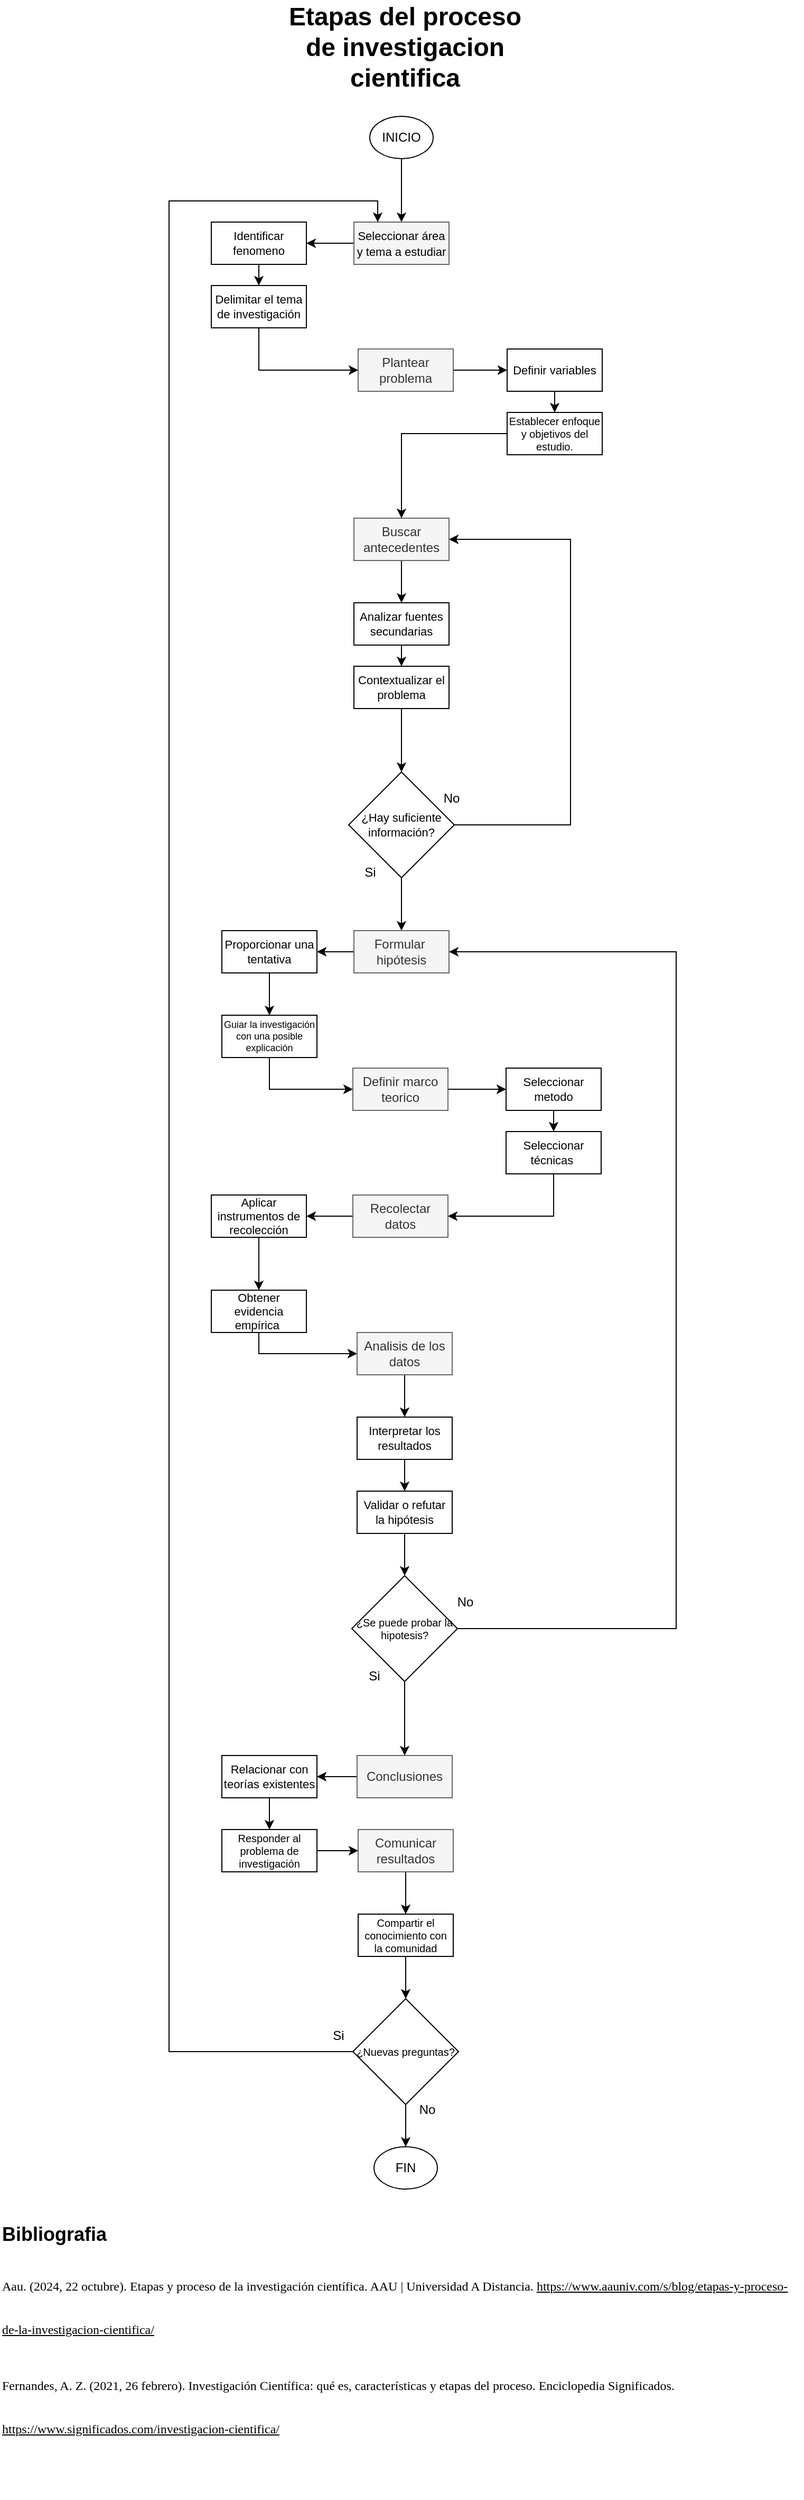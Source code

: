<mxfile version="27.1.6">
  <diagram name="Página-1" id="HS4sI3cex7thPgb8uXr3">
    <mxGraphModel dx="7320" dy="4640" grid="1" gridSize="10" guides="1" tooltips="1" connect="1" arrows="1" fold="1" page="1" pageScale="1" pageWidth="827" pageHeight="1169" math="0" shadow="0">
      <root>
        <mxCell id="0" />
        <mxCell id="1" parent="0" />
        <mxCell id="dfMxvdRBS-tTB70mxcUj-28" style="edgeStyle=orthogonalEdgeStyle;rounded=0;orthogonalLoop=1;jettySize=auto;html=1;entryX=0.5;entryY=0;entryDx=0;entryDy=0;" edge="1" parent="1" source="dfMxvdRBS-tTB70mxcUj-6" target="dfMxvdRBS-tTB70mxcUj-7">
          <mxGeometry relative="1" as="geometry" />
        </mxCell>
        <mxCell id="dfMxvdRBS-tTB70mxcUj-6" value="INICIO" style="ellipse;whiteSpace=wrap;html=1;" vertex="1" parent="1">
          <mxGeometry x="380" y="150" width="60" height="40" as="geometry" />
        </mxCell>
        <mxCell id="dfMxvdRBS-tTB70mxcUj-29" style="edgeStyle=orthogonalEdgeStyle;rounded=0;orthogonalLoop=1;jettySize=auto;html=1;entryX=1;entryY=0.5;entryDx=0;entryDy=0;" edge="1" parent="1" source="dfMxvdRBS-tTB70mxcUj-7" target="dfMxvdRBS-tTB70mxcUj-18">
          <mxGeometry relative="1" as="geometry" />
        </mxCell>
        <mxCell id="dfMxvdRBS-tTB70mxcUj-7" value="&lt;span style=&quot;color: rgb(0, 0, 0); font-size: 11px;&quot;&gt;Seleccionar área y tema a estudiar&lt;/span&gt;" style="rounded=0;whiteSpace=wrap;html=1;fillColor=#f5f5f5;fontColor=#333333;strokeColor=#666666;" vertex="1" parent="1">
          <mxGeometry x="365" y="250" width="90" height="40" as="geometry" />
        </mxCell>
        <mxCell id="dfMxvdRBS-tTB70mxcUj-46" style="edgeStyle=orthogonalEdgeStyle;rounded=0;orthogonalLoop=1;jettySize=auto;html=1;entryX=0;entryY=0.5;entryDx=0;entryDy=0;" edge="1" parent="1" source="dfMxvdRBS-tTB70mxcUj-8" target="dfMxvdRBS-tTB70mxcUj-25">
          <mxGeometry relative="1" as="geometry" />
        </mxCell>
        <mxCell id="dfMxvdRBS-tTB70mxcUj-8" value="Plantear problema" style="rounded=0;whiteSpace=wrap;html=1;fillColor=#f5f5f5;fontColor=#333333;strokeColor=#666666;" vertex="1" parent="1">
          <mxGeometry x="369" y="370" width="90" height="40" as="geometry" />
        </mxCell>
        <mxCell id="dfMxvdRBS-tTB70mxcUj-16" style="edgeStyle=orthogonalEdgeStyle;rounded=0;orthogonalLoop=1;jettySize=auto;html=1;entryX=1;entryY=0.5;entryDx=0;entryDy=0;exitX=1;exitY=0.5;exitDx=0;exitDy=0;" edge="1" parent="1" source="dfMxvdRBS-tTB70mxcUj-9" target="dfMxvdRBS-tTB70mxcUj-17">
          <mxGeometry relative="1" as="geometry">
            <mxPoint x="510" y="810" as="targetPoint" />
            <Array as="points">
              <mxPoint x="570" y="820" />
              <mxPoint x="570" y="550" />
            </Array>
          </mxGeometry>
        </mxCell>
        <mxCell id="dfMxvdRBS-tTB70mxcUj-51" style="edgeStyle=orthogonalEdgeStyle;rounded=0;orthogonalLoop=1;jettySize=auto;html=1;entryX=0.5;entryY=0;entryDx=0;entryDy=0;" edge="1" parent="1" source="dfMxvdRBS-tTB70mxcUj-9" target="dfMxvdRBS-tTB70mxcUj-19">
          <mxGeometry relative="1" as="geometry" />
        </mxCell>
        <mxCell id="dfMxvdRBS-tTB70mxcUj-9" value="¿Hay suficiente información?" style="rhombus;whiteSpace=wrap;html=1;fontSize=11;" vertex="1" parent="1">
          <mxGeometry x="360" y="770" width="100" height="100" as="geometry" />
        </mxCell>
        <mxCell id="dfMxvdRBS-tTB70mxcUj-13" value="Si" style="text;html=1;align=center;verticalAlign=middle;resizable=0;points=[];autosize=1;strokeColor=none;fillColor=none;" vertex="1" parent="1">
          <mxGeometry x="365" y="850" width="30" height="30" as="geometry" />
        </mxCell>
        <mxCell id="dfMxvdRBS-tTB70mxcUj-14" value="No" style="text;html=1;align=center;verticalAlign=middle;resizable=0;points=[];autosize=1;strokeColor=none;fillColor=none;" vertex="1" parent="1">
          <mxGeometry x="450" y="1540" width="40" height="30" as="geometry" />
        </mxCell>
        <mxCell id="dfMxvdRBS-tTB70mxcUj-43" style="edgeStyle=orthogonalEdgeStyle;rounded=0;orthogonalLoop=1;jettySize=auto;html=1;" edge="1" parent="1" source="dfMxvdRBS-tTB70mxcUj-17" target="dfMxvdRBS-tTB70mxcUj-33">
          <mxGeometry relative="1" as="geometry" />
        </mxCell>
        <mxCell id="dfMxvdRBS-tTB70mxcUj-17" value="Buscar antecedentes" style="rounded=0;whiteSpace=wrap;html=1;fillColor=#f5f5f5;fontColor=#333333;strokeColor=#666666;" vertex="1" parent="1">
          <mxGeometry x="365" y="530" width="90" height="40" as="geometry" />
        </mxCell>
        <mxCell id="dfMxvdRBS-tTB70mxcUj-49" style="edgeStyle=orthogonalEdgeStyle;rounded=0;orthogonalLoop=1;jettySize=auto;html=1;exitX=0.5;exitY=1;exitDx=0;exitDy=0;entryX=0.5;entryY=0;entryDx=0;entryDy=0;" edge="1" parent="1" source="dfMxvdRBS-tTB70mxcUj-18" target="dfMxvdRBS-tTB70mxcUj-41">
          <mxGeometry relative="1" as="geometry" />
        </mxCell>
        <mxCell id="dfMxvdRBS-tTB70mxcUj-18" value="Identificar fenomeno" style="rounded=0;whiteSpace=wrap;html=1;fontSize=11;" vertex="1" parent="1">
          <mxGeometry x="230" y="250" width="90" height="40" as="geometry" />
        </mxCell>
        <mxCell id="dfMxvdRBS-tTB70mxcUj-56" style="edgeStyle=orthogonalEdgeStyle;rounded=0;orthogonalLoop=1;jettySize=auto;html=1;" edge="1" parent="1" source="dfMxvdRBS-tTB70mxcUj-19" target="dfMxvdRBS-tTB70mxcUj-52">
          <mxGeometry relative="1" as="geometry" />
        </mxCell>
        <mxCell id="dfMxvdRBS-tTB70mxcUj-19" value="Formular&amp;nbsp; hipótesis" style="rounded=0;whiteSpace=wrap;html=1;fillColor=#f5f5f5;fontColor=#333333;strokeColor=#666666;" vertex="1" parent="1">
          <mxGeometry x="365" y="920" width="90" height="40" as="geometry" />
        </mxCell>
        <mxCell id="dfMxvdRBS-tTB70mxcUj-59" style="edgeStyle=orthogonalEdgeStyle;rounded=0;orthogonalLoop=1;jettySize=auto;html=1;entryX=0;entryY=0.5;entryDx=0;entryDy=0;" edge="1" parent="1" source="dfMxvdRBS-tTB70mxcUj-20" target="dfMxvdRBS-tTB70mxcUj-54">
          <mxGeometry relative="1" as="geometry" />
        </mxCell>
        <mxCell id="dfMxvdRBS-tTB70mxcUj-20" value="Definir marco teorico" style="rounded=0;whiteSpace=wrap;html=1;fillColor=#f5f5f5;fontColor=#333333;strokeColor=#666666;" vertex="1" parent="1">
          <mxGeometry x="364" y="1050" width="90" height="40" as="geometry" />
        </mxCell>
        <mxCell id="dfMxvdRBS-tTB70mxcUj-64" style="edgeStyle=orthogonalEdgeStyle;rounded=0;orthogonalLoop=1;jettySize=auto;html=1;" edge="1" parent="1" source="dfMxvdRBS-tTB70mxcUj-21" target="dfMxvdRBS-tTB70mxcUj-61">
          <mxGeometry relative="1" as="geometry" />
        </mxCell>
        <mxCell id="dfMxvdRBS-tTB70mxcUj-21" value="Recolectar datos" style="rounded=0;whiteSpace=wrap;html=1;fillColor=#f5f5f5;fontColor=#333333;strokeColor=#666666;" vertex="1" parent="1">
          <mxGeometry x="364" y="1170" width="90" height="40" as="geometry" />
        </mxCell>
        <mxCell id="dfMxvdRBS-tTB70mxcUj-72" style="edgeStyle=orthogonalEdgeStyle;rounded=0;orthogonalLoop=1;jettySize=auto;html=1;exitX=0.5;exitY=1;exitDx=0;exitDy=0;entryX=0.5;entryY=0;entryDx=0;entryDy=0;" edge="1" parent="1" source="dfMxvdRBS-tTB70mxcUj-22" target="dfMxvdRBS-tTB70mxcUj-67">
          <mxGeometry relative="1" as="geometry" />
        </mxCell>
        <mxCell id="dfMxvdRBS-tTB70mxcUj-22" value="Analisis de los datos" style="rounded=0;whiteSpace=wrap;html=1;fillColor=#f5f5f5;fontColor=#333333;strokeColor=#666666;" vertex="1" parent="1">
          <mxGeometry x="368" y="1300" width="90" height="40" as="geometry" />
        </mxCell>
        <mxCell id="dfMxvdRBS-tTB70mxcUj-86" style="edgeStyle=orthogonalEdgeStyle;rounded=0;orthogonalLoop=1;jettySize=auto;html=1;entryX=1;entryY=0.5;entryDx=0;entryDy=0;" edge="1" parent="1" source="dfMxvdRBS-tTB70mxcUj-23" target="dfMxvdRBS-tTB70mxcUj-83">
          <mxGeometry relative="1" as="geometry" />
        </mxCell>
        <mxCell id="dfMxvdRBS-tTB70mxcUj-23" value="Conclusiones" style="rounded=0;whiteSpace=wrap;html=1;fillColor=#f5f5f5;fontColor=#333333;strokeColor=#666666;" vertex="1" parent="1">
          <mxGeometry x="368" y="1700" width="90" height="40" as="geometry" />
        </mxCell>
        <mxCell id="dfMxvdRBS-tTB70mxcUj-73" style="edgeStyle=orthogonalEdgeStyle;rounded=0;orthogonalLoop=1;jettySize=auto;html=1;entryX=1;entryY=0.5;entryDx=0;entryDy=0;exitX=1;exitY=0.5;exitDx=0;exitDy=0;" edge="1" parent="1" source="dfMxvdRBS-tTB70mxcUj-24" target="dfMxvdRBS-tTB70mxcUj-19">
          <mxGeometry relative="1" as="geometry">
            <mxPoint x="610" y="1230" as="targetPoint" />
            <Array as="points">
              <mxPoint x="670" y="1580" />
              <mxPoint x="670" y="940" />
            </Array>
          </mxGeometry>
        </mxCell>
        <mxCell id="dfMxvdRBS-tTB70mxcUj-85" style="edgeStyle=orthogonalEdgeStyle;rounded=0;orthogonalLoop=1;jettySize=auto;html=1;entryX=0.5;entryY=0;entryDx=0;entryDy=0;" edge="1" parent="1" source="dfMxvdRBS-tTB70mxcUj-24" target="dfMxvdRBS-tTB70mxcUj-23">
          <mxGeometry relative="1" as="geometry" />
        </mxCell>
        <mxCell id="dfMxvdRBS-tTB70mxcUj-24" value="¿Se puede probar la hipotesis?" style="rhombus;whiteSpace=wrap;html=1;fontSize=10;" vertex="1" parent="1">
          <mxGeometry x="363" y="1530" width="100" height="100" as="geometry" />
        </mxCell>
        <mxCell id="dfMxvdRBS-tTB70mxcUj-47" style="edgeStyle=orthogonalEdgeStyle;rounded=0;orthogonalLoop=1;jettySize=auto;html=1;exitX=0.5;exitY=1;exitDx=0;exitDy=0;entryX=0.5;entryY=0;entryDx=0;entryDy=0;" edge="1" parent="1" source="dfMxvdRBS-tTB70mxcUj-25" target="dfMxvdRBS-tTB70mxcUj-40">
          <mxGeometry relative="1" as="geometry" />
        </mxCell>
        <mxCell id="dfMxvdRBS-tTB70mxcUj-25" value="Definir variables" style="rounded=0;whiteSpace=wrap;html=1;fontSize=11;" vertex="1" parent="1">
          <mxGeometry x="510" y="370" width="90" height="40" as="geometry" />
        </mxCell>
        <mxCell id="dfMxvdRBS-tTB70mxcUj-82" style="edgeStyle=orthogonalEdgeStyle;rounded=0;orthogonalLoop=1;jettySize=auto;html=1;entryX=0.5;entryY=0;entryDx=0;entryDy=0;" edge="1" parent="1" source="dfMxvdRBS-tTB70mxcUj-32" target="dfMxvdRBS-tTB70mxcUj-9">
          <mxGeometry relative="1" as="geometry" />
        </mxCell>
        <mxCell id="dfMxvdRBS-tTB70mxcUj-32" value="Contextualizar el problema" style="rounded=0;whiteSpace=wrap;html=1;fontSize=11;" vertex="1" parent="1">
          <mxGeometry x="365" y="670" width="90" height="40" as="geometry" />
        </mxCell>
        <mxCell id="dfMxvdRBS-tTB70mxcUj-44" style="edgeStyle=orthogonalEdgeStyle;rounded=0;orthogonalLoop=1;jettySize=auto;html=1;exitX=0.5;exitY=1;exitDx=0;exitDy=0;entryX=0.5;entryY=0;entryDx=0;entryDy=0;" edge="1" parent="1" source="dfMxvdRBS-tTB70mxcUj-33" target="dfMxvdRBS-tTB70mxcUj-32">
          <mxGeometry relative="1" as="geometry" />
        </mxCell>
        <mxCell id="dfMxvdRBS-tTB70mxcUj-33" value="Analizar fuentes secundarias" style="rounded=0;whiteSpace=wrap;html=1;fontSize=11;" vertex="1" parent="1">
          <mxGeometry x="365" y="610" width="90" height="40" as="geometry" />
        </mxCell>
        <mxCell id="dfMxvdRBS-tTB70mxcUj-48" style="edgeStyle=orthogonalEdgeStyle;rounded=0;orthogonalLoop=1;jettySize=auto;html=1;entryX=0.5;entryY=0;entryDx=0;entryDy=0;" edge="1" parent="1" source="dfMxvdRBS-tTB70mxcUj-40" target="dfMxvdRBS-tTB70mxcUj-17">
          <mxGeometry relative="1" as="geometry" />
        </mxCell>
        <mxCell id="dfMxvdRBS-tTB70mxcUj-40" value="Establecer enfoque y objetivos del estudio." style="rounded=0;whiteSpace=wrap;html=1;fontSize=10;" vertex="1" parent="1">
          <mxGeometry x="510" y="430" width="90" height="40" as="geometry" />
        </mxCell>
        <mxCell id="dfMxvdRBS-tTB70mxcUj-50" style="edgeStyle=orthogonalEdgeStyle;rounded=0;orthogonalLoop=1;jettySize=auto;html=1;exitX=0.5;exitY=1;exitDx=0;exitDy=0;entryX=0;entryY=0.5;entryDx=0;entryDy=0;" edge="1" parent="1" source="dfMxvdRBS-tTB70mxcUj-41" target="dfMxvdRBS-tTB70mxcUj-8">
          <mxGeometry relative="1" as="geometry" />
        </mxCell>
        <mxCell id="dfMxvdRBS-tTB70mxcUj-41" value="Delimitar el tema de investigación" style="rounded=0;whiteSpace=wrap;html=1;fontSize=11;" vertex="1" parent="1">
          <mxGeometry x="230" y="310" width="90" height="40" as="geometry" />
        </mxCell>
        <mxCell id="dfMxvdRBS-tTB70mxcUj-57" style="edgeStyle=orthogonalEdgeStyle;rounded=0;orthogonalLoop=1;jettySize=auto;html=1;exitX=0.5;exitY=1;exitDx=0;exitDy=0;" edge="1" parent="1" source="dfMxvdRBS-tTB70mxcUj-52" target="dfMxvdRBS-tTB70mxcUj-53">
          <mxGeometry relative="1" as="geometry" />
        </mxCell>
        <mxCell id="dfMxvdRBS-tTB70mxcUj-52" value="Proporcionar una tentativa" style="rounded=0;whiteSpace=wrap;html=1;fontSize=11;" vertex="1" parent="1">
          <mxGeometry x="240" y="920" width="90" height="40" as="geometry" />
        </mxCell>
        <mxCell id="dfMxvdRBS-tTB70mxcUj-58" style="edgeStyle=orthogonalEdgeStyle;rounded=0;orthogonalLoop=1;jettySize=auto;html=1;entryX=0;entryY=0.5;entryDx=0;entryDy=0;" edge="1" parent="1" source="dfMxvdRBS-tTB70mxcUj-53" target="dfMxvdRBS-tTB70mxcUj-20">
          <mxGeometry relative="1" as="geometry">
            <Array as="points">
              <mxPoint x="285" y="1070" />
            </Array>
          </mxGeometry>
        </mxCell>
        <mxCell id="dfMxvdRBS-tTB70mxcUj-53" value="Guiar la investigación con una posible explicación" style="rounded=0;whiteSpace=wrap;html=1;fontSize=9;" vertex="1" parent="1">
          <mxGeometry x="240" y="1000" width="90" height="40" as="geometry" />
        </mxCell>
        <mxCell id="dfMxvdRBS-tTB70mxcUj-60" style="edgeStyle=orthogonalEdgeStyle;rounded=0;orthogonalLoop=1;jettySize=auto;html=1;exitX=0.5;exitY=1;exitDx=0;exitDy=0;entryX=0.5;entryY=0;entryDx=0;entryDy=0;" edge="1" parent="1" source="dfMxvdRBS-tTB70mxcUj-54" target="dfMxvdRBS-tTB70mxcUj-55">
          <mxGeometry relative="1" as="geometry" />
        </mxCell>
        <mxCell id="dfMxvdRBS-tTB70mxcUj-54" value="Seleccionar metodo" style="rounded=0;whiteSpace=wrap;html=1;fontSize=11;" vertex="1" parent="1">
          <mxGeometry x="509" y="1050" width="90" height="40" as="geometry" />
        </mxCell>
        <mxCell id="dfMxvdRBS-tTB70mxcUj-63" style="edgeStyle=orthogonalEdgeStyle;rounded=0;orthogonalLoop=1;jettySize=auto;html=1;entryX=1;entryY=0.5;entryDx=0;entryDy=0;" edge="1" parent="1" source="dfMxvdRBS-tTB70mxcUj-55" target="dfMxvdRBS-tTB70mxcUj-21">
          <mxGeometry relative="1" as="geometry">
            <Array as="points">
              <mxPoint x="554" y="1190" />
            </Array>
          </mxGeometry>
        </mxCell>
        <mxCell id="dfMxvdRBS-tTB70mxcUj-55" value="Seleccionar técnicas&amp;nbsp;" style="rounded=0;whiteSpace=wrap;html=1;fontSize=11;" vertex="1" parent="1">
          <mxGeometry x="509" y="1110" width="90" height="40" as="geometry" />
        </mxCell>
        <mxCell id="dfMxvdRBS-tTB70mxcUj-65" style="edgeStyle=orthogonalEdgeStyle;rounded=0;orthogonalLoop=1;jettySize=auto;html=1;exitX=0.5;exitY=1;exitDx=0;exitDy=0;" edge="1" parent="1" source="dfMxvdRBS-tTB70mxcUj-61" target="dfMxvdRBS-tTB70mxcUj-62">
          <mxGeometry relative="1" as="geometry" />
        </mxCell>
        <mxCell id="dfMxvdRBS-tTB70mxcUj-61" value="Aplicar instrumentos de recolección" style="rounded=0;whiteSpace=wrap;html=1;fontSize=11;" vertex="1" parent="1">
          <mxGeometry x="230" y="1170" width="90" height="40" as="geometry" />
        </mxCell>
        <mxCell id="dfMxvdRBS-tTB70mxcUj-66" style="edgeStyle=orthogonalEdgeStyle;rounded=0;orthogonalLoop=1;jettySize=auto;html=1;entryX=0;entryY=0.5;entryDx=0;entryDy=0;" edge="1" parent="1" source="dfMxvdRBS-tTB70mxcUj-62" target="dfMxvdRBS-tTB70mxcUj-22">
          <mxGeometry relative="1" as="geometry">
            <Array as="points">
              <mxPoint x="275" y="1320" />
            </Array>
          </mxGeometry>
        </mxCell>
        <mxCell id="dfMxvdRBS-tTB70mxcUj-62" value="Obtener evidencia empírica&amp;nbsp;" style="rounded=0;whiteSpace=wrap;html=1;fontSize=11;" vertex="1" parent="1">
          <mxGeometry x="230" y="1260" width="90" height="40" as="geometry" />
        </mxCell>
        <mxCell id="dfMxvdRBS-tTB70mxcUj-70" style="edgeStyle=orthogonalEdgeStyle;rounded=0;orthogonalLoop=1;jettySize=auto;html=1;exitX=0.5;exitY=1;exitDx=0;exitDy=0;entryX=0.5;entryY=0;entryDx=0;entryDy=0;" edge="1" parent="1" source="dfMxvdRBS-tTB70mxcUj-67" target="dfMxvdRBS-tTB70mxcUj-68">
          <mxGeometry relative="1" as="geometry" />
        </mxCell>
        <mxCell id="dfMxvdRBS-tTB70mxcUj-67" value="Interpretar los resultados" style="rounded=0;whiteSpace=wrap;html=1;fontSize=11;" vertex="1" parent="1">
          <mxGeometry x="368" y="1380" width="90" height="40" as="geometry" />
        </mxCell>
        <mxCell id="dfMxvdRBS-tTB70mxcUj-79" style="edgeStyle=orthogonalEdgeStyle;rounded=0;orthogonalLoop=1;jettySize=auto;html=1;exitX=0.5;exitY=1;exitDx=0;exitDy=0;entryX=0.5;entryY=0;entryDx=0;entryDy=0;" edge="1" parent="1" source="dfMxvdRBS-tTB70mxcUj-68" target="dfMxvdRBS-tTB70mxcUj-24">
          <mxGeometry relative="1" as="geometry" />
        </mxCell>
        <mxCell id="dfMxvdRBS-tTB70mxcUj-68" value="Validar o refutar la hipótesis" style="rounded=0;whiteSpace=wrap;html=1;fontSize=11;" vertex="1" parent="1">
          <mxGeometry x="368" y="1450" width="90" height="40" as="geometry" />
        </mxCell>
        <mxCell id="dfMxvdRBS-tTB70mxcUj-75" value="No" style="text;html=1;align=center;verticalAlign=middle;resizable=0;points=[];autosize=1;strokeColor=none;fillColor=none;" vertex="1" parent="1">
          <mxGeometry x="436.5" y="780" width="40" height="30" as="geometry" />
        </mxCell>
        <mxCell id="dfMxvdRBS-tTB70mxcUj-78" value="Si" style="text;html=1;align=center;verticalAlign=middle;resizable=0;points=[];autosize=1;strokeColor=none;fillColor=none;" vertex="1" parent="1">
          <mxGeometry x="369" y="1610" width="30" height="30" as="geometry" />
        </mxCell>
        <mxCell id="dfMxvdRBS-tTB70mxcUj-87" style="edgeStyle=orthogonalEdgeStyle;rounded=0;orthogonalLoop=1;jettySize=auto;html=1;" edge="1" parent="1" source="dfMxvdRBS-tTB70mxcUj-83" target="dfMxvdRBS-tTB70mxcUj-84">
          <mxGeometry relative="1" as="geometry" />
        </mxCell>
        <mxCell id="dfMxvdRBS-tTB70mxcUj-83" value="Relacionar con teorías existentes" style="rounded=0;whiteSpace=wrap;html=1;fontSize=11;" vertex="1" parent="1">
          <mxGeometry x="240" y="1700" width="90" height="40" as="geometry" />
        </mxCell>
        <mxCell id="dfMxvdRBS-tTB70mxcUj-89" style="edgeStyle=orthogonalEdgeStyle;rounded=0;orthogonalLoop=1;jettySize=auto;html=1;entryX=0;entryY=0.5;entryDx=0;entryDy=0;" edge="1" parent="1" source="dfMxvdRBS-tTB70mxcUj-84" target="dfMxvdRBS-tTB70mxcUj-88">
          <mxGeometry relative="1" as="geometry" />
        </mxCell>
        <mxCell id="dfMxvdRBS-tTB70mxcUj-84" value="Responder al problema de investigación" style="rounded=0;whiteSpace=wrap;html=1;fontSize=10;" vertex="1" parent="1">
          <mxGeometry x="240" y="1770" width="90" height="40" as="geometry" />
        </mxCell>
        <mxCell id="dfMxvdRBS-tTB70mxcUj-93" style="edgeStyle=orthogonalEdgeStyle;rounded=0;orthogonalLoop=1;jettySize=auto;html=1;entryX=0.5;entryY=0;entryDx=0;entryDy=0;" edge="1" parent="1" source="dfMxvdRBS-tTB70mxcUj-88" target="dfMxvdRBS-tTB70mxcUj-90">
          <mxGeometry relative="1" as="geometry" />
        </mxCell>
        <mxCell id="dfMxvdRBS-tTB70mxcUj-88" value="Comunicar resultados" style="rounded=0;whiteSpace=wrap;html=1;fillColor=#f5f5f5;fontColor=#333333;strokeColor=#666666;" vertex="1" parent="1">
          <mxGeometry x="369" y="1770" width="90" height="40" as="geometry" />
        </mxCell>
        <mxCell id="dfMxvdRBS-tTB70mxcUj-97" style="edgeStyle=orthogonalEdgeStyle;rounded=0;orthogonalLoop=1;jettySize=auto;html=1;entryX=0.5;entryY=0;entryDx=0;entryDy=0;" edge="1" parent="1" source="dfMxvdRBS-tTB70mxcUj-90" target="dfMxvdRBS-tTB70mxcUj-94">
          <mxGeometry relative="1" as="geometry" />
        </mxCell>
        <mxCell id="dfMxvdRBS-tTB70mxcUj-90" value="Compartir el conocimiento con la comunidad" style="rounded=0;whiteSpace=wrap;html=1;fontSize=10;" vertex="1" parent="1">
          <mxGeometry x="369" y="1850" width="90" height="40" as="geometry" />
        </mxCell>
        <mxCell id="dfMxvdRBS-tTB70mxcUj-98" style="edgeStyle=orthogonalEdgeStyle;rounded=0;orthogonalLoop=1;jettySize=auto;html=1;entryX=0.25;entryY=0;entryDx=0;entryDy=0;" edge="1" parent="1" source="dfMxvdRBS-tTB70mxcUj-94" target="dfMxvdRBS-tTB70mxcUj-7">
          <mxGeometry relative="1" as="geometry">
            <Array as="points">
              <mxPoint x="190" y="1980" />
              <mxPoint x="190" y="230" />
              <mxPoint x="388" y="230" />
            </Array>
          </mxGeometry>
        </mxCell>
        <mxCell id="dfMxvdRBS-tTB70mxcUj-100" style="edgeStyle=orthogonalEdgeStyle;rounded=0;orthogonalLoop=1;jettySize=auto;html=1;entryX=0.5;entryY=0;entryDx=0;entryDy=0;" edge="1" parent="1" source="dfMxvdRBS-tTB70mxcUj-94" target="dfMxvdRBS-tTB70mxcUj-99">
          <mxGeometry relative="1" as="geometry" />
        </mxCell>
        <mxCell id="dfMxvdRBS-tTB70mxcUj-94" value="¿Nuevas preguntas?" style="rhombus;whiteSpace=wrap;html=1;fontSize=10;" vertex="1" parent="1">
          <mxGeometry x="364" y="1930" width="100" height="100" as="geometry" />
        </mxCell>
        <mxCell id="dfMxvdRBS-tTB70mxcUj-95" value="Si" style="text;html=1;align=center;verticalAlign=middle;resizable=0;points=[];autosize=1;strokeColor=none;fillColor=none;" vertex="1" parent="1">
          <mxGeometry x="335" y="1950" width="30" height="30" as="geometry" />
        </mxCell>
        <mxCell id="dfMxvdRBS-tTB70mxcUj-96" value="No" style="text;html=1;align=center;verticalAlign=middle;resizable=0;points=[];autosize=1;strokeColor=none;fillColor=none;" vertex="1" parent="1">
          <mxGeometry x="414" y="2020" width="40" height="30" as="geometry" />
        </mxCell>
        <mxCell id="dfMxvdRBS-tTB70mxcUj-99" value="FIN" style="ellipse;whiteSpace=wrap;html=1;" vertex="1" parent="1">
          <mxGeometry x="384" y="2070" width="60" height="40" as="geometry" />
        </mxCell>
        <mxCell id="dfMxvdRBS-tTB70mxcUj-101" value="Etapas del proceso de investigacion cientifica" style="text;html=1;align=center;verticalAlign=middle;whiteSpace=wrap;rounded=0;fontSize=24;fontStyle=1" vertex="1" parent="1">
          <mxGeometry x="287.5" y="40" width="251" height="90" as="geometry" />
        </mxCell>
        <mxCell id="dfMxvdRBS-tTB70mxcUj-104" value="&lt;h1 style=&quot;margin-top: 0px;&quot;&gt;&lt;span style=&quot;font-size: 18px; text-align: center;&quot;&gt;Bibliografia&lt;/span&gt;&lt;/h1&gt;&lt;div&gt;&lt;p style=&quot;font-family: &amp;quot;YAFdJt8dAY0 0&amp;quot;, _fb_, auto; --cyV3ZQ: 29.333px; --gJPlXQ: 1.4; line-height: 41px;&quot; class=&quot;cvGsUA direction-ltr align-start para-style-body&quot;&gt;&lt;span style=&quot;font-kerning: normal;&quot; class=&quot;OYPEnA font-feature-liga-off font-feature-clig-off font-feature-calt-off text-decoration-none text-strikethrough-none&quot;&gt;Aau. (2024, 22 octubre). Etapas y proceso de la investigación científica. AAU | Universidad A Distancia. &lt;/span&gt;&lt;a style=&quot;color: rgb(0, 0, 0); font-kerning: normal;&quot; class=&quot;OYPEnA font-feature-liga-off font-feature-clig-off font-feature-calt-off text-decoration-underline text-strikethrough-none&quot; rel=&quot;noopener&quot; draggable=&quot;false&quot; target=&quot;_blank&quot; href=&quot;https://www.aauniv.com/s/blog/etapas-y-proceso-de-la-investigacion-cientifica/&quot;&gt;https://www.aauniv.com/s/blog/etapas-y-proceso-de-la-investigacion-cientifica/&lt;/a&gt;&lt;/p&gt;&lt;p style=&quot;font-family: &amp;quot;YAFdJt8dAY0 0&amp;quot;, _fb_, auto; --cyV3ZQ: 29.333px; --gJPlXQ: 1.4; line-height: 41px;&quot; class=&quot;cvGsUA direction-ltr align-start para-style-body&quot;&gt;&lt;/p&gt;&lt;p style=&quot;font-family: &amp;quot;YAFdJt8dAY0 0&amp;quot;, _fb_, auto; --cyV3ZQ: 29.333px; --gJPlXQ: 1.4; line-height: 41px;&quot; class=&quot;cvGsUA direction-ltr align-start para-style-body&quot;&gt;&lt;span style=&quot;font-kerning: normal;&quot; class=&quot;OYPEnA font-feature-liga-off font-feature-clig-off font-feature-calt-off text-decoration-none text-strikethrough-none&quot;&gt;Fernandes, A. Z. (2021, 26 febrero). Investigación Científica: qué es, características y etapas del proceso. Enciclopedia Significados. &lt;/span&gt;&lt;a style=&quot;color: rgb(0, 0, 0); font-kerning: normal;&quot; class=&quot;OYPEnA font-feature-liga-off font-feature-clig-off font-feature-calt-off text-decoration-underline text-strikethrough-none&quot; rel=&quot;noopener&quot; draggable=&quot;false&quot; target=&quot;_blank&quot; href=&quot;https://www.significados.com/investigacion-cientifica/&quot;&gt;https://www.significados.com/investigacion-cientifica/&lt;/a&gt;&lt;/p&gt;&lt;/div&gt;" style="text;html=1;whiteSpace=wrap;overflow=hidden;rounded=0;" vertex="1" parent="1">
          <mxGeometry x="30" y="2130" width="760" height="270" as="geometry" />
        </mxCell>
      </root>
    </mxGraphModel>
  </diagram>
</mxfile>
